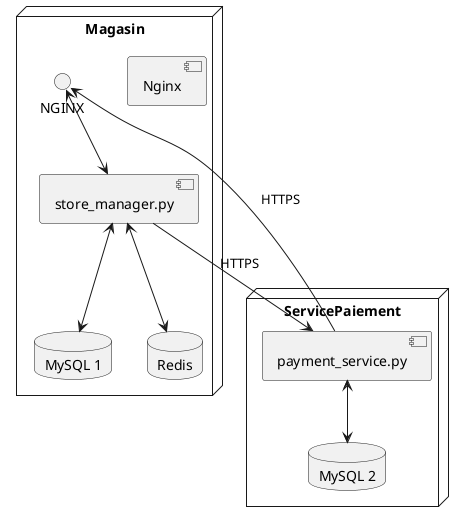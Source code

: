 @startuml
  node Magasin {
    component "Nginx" 
    component "store_manager.py" 
    database "MySQL 1"
    database "Redis"
    "NGINX" <--> "store_manager.py"
    "store_manager.py" <--> "MySQL 1"
    "store_manager.py" <--> "Redis"
  }

  node ServicePaiement {
    component "payment_service.py" 
    database "MySQL 2"
    "payment_service.py" <--> "MySQL 2"
  }

  "NGINX"  <-- "payment_service.py" : HTTPS
  "store_manager.py"  --> "payment_service.py" : HTTPS
@enduml